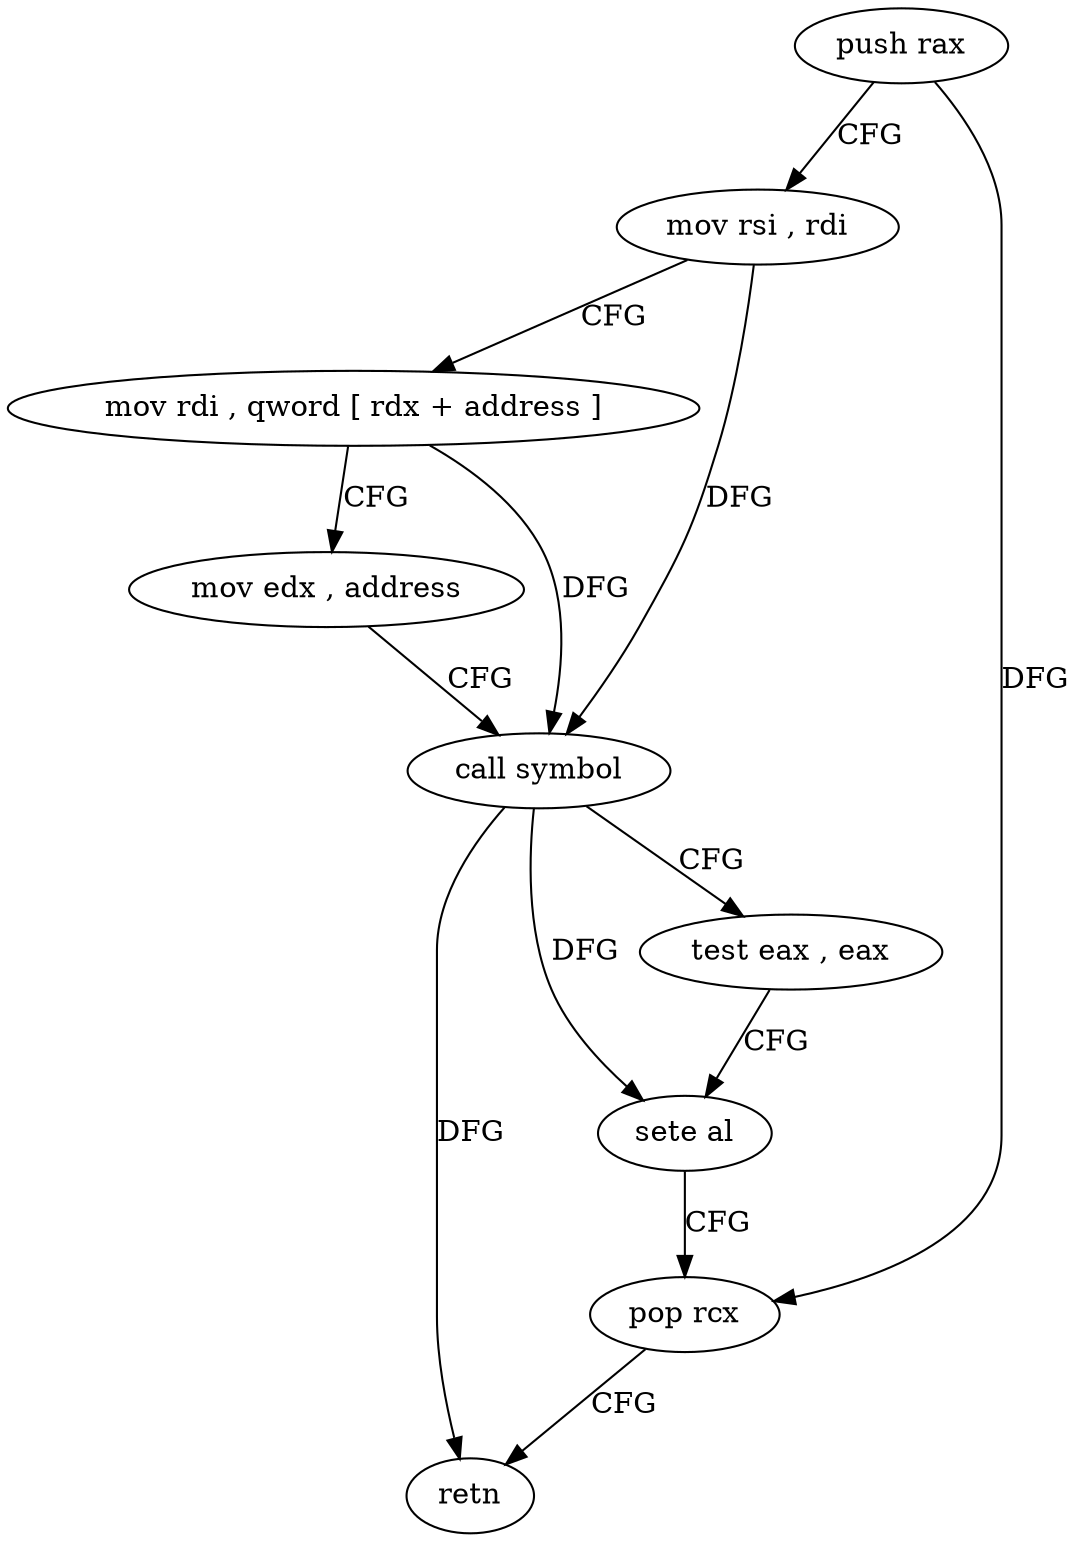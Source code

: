 digraph "func" {
"4213216" [label = "push rax" ]
"4213217" [label = "mov rsi , rdi" ]
"4213220" [label = "mov rdi , qword [ rdx + address ]" ]
"4213224" [label = "mov edx , address" ]
"4213229" [label = "call symbol" ]
"4213234" [label = "test eax , eax" ]
"4213236" [label = "sete al" ]
"4213239" [label = "pop rcx" ]
"4213240" [label = "retn" ]
"4213216" -> "4213217" [ label = "CFG" ]
"4213216" -> "4213239" [ label = "DFG" ]
"4213217" -> "4213220" [ label = "CFG" ]
"4213217" -> "4213229" [ label = "DFG" ]
"4213220" -> "4213224" [ label = "CFG" ]
"4213220" -> "4213229" [ label = "DFG" ]
"4213224" -> "4213229" [ label = "CFG" ]
"4213229" -> "4213234" [ label = "CFG" ]
"4213229" -> "4213236" [ label = "DFG" ]
"4213229" -> "4213240" [ label = "DFG" ]
"4213234" -> "4213236" [ label = "CFG" ]
"4213236" -> "4213239" [ label = "CFG" ]
"4213239" -> "4213240" [ label = "CFG" ]
}
